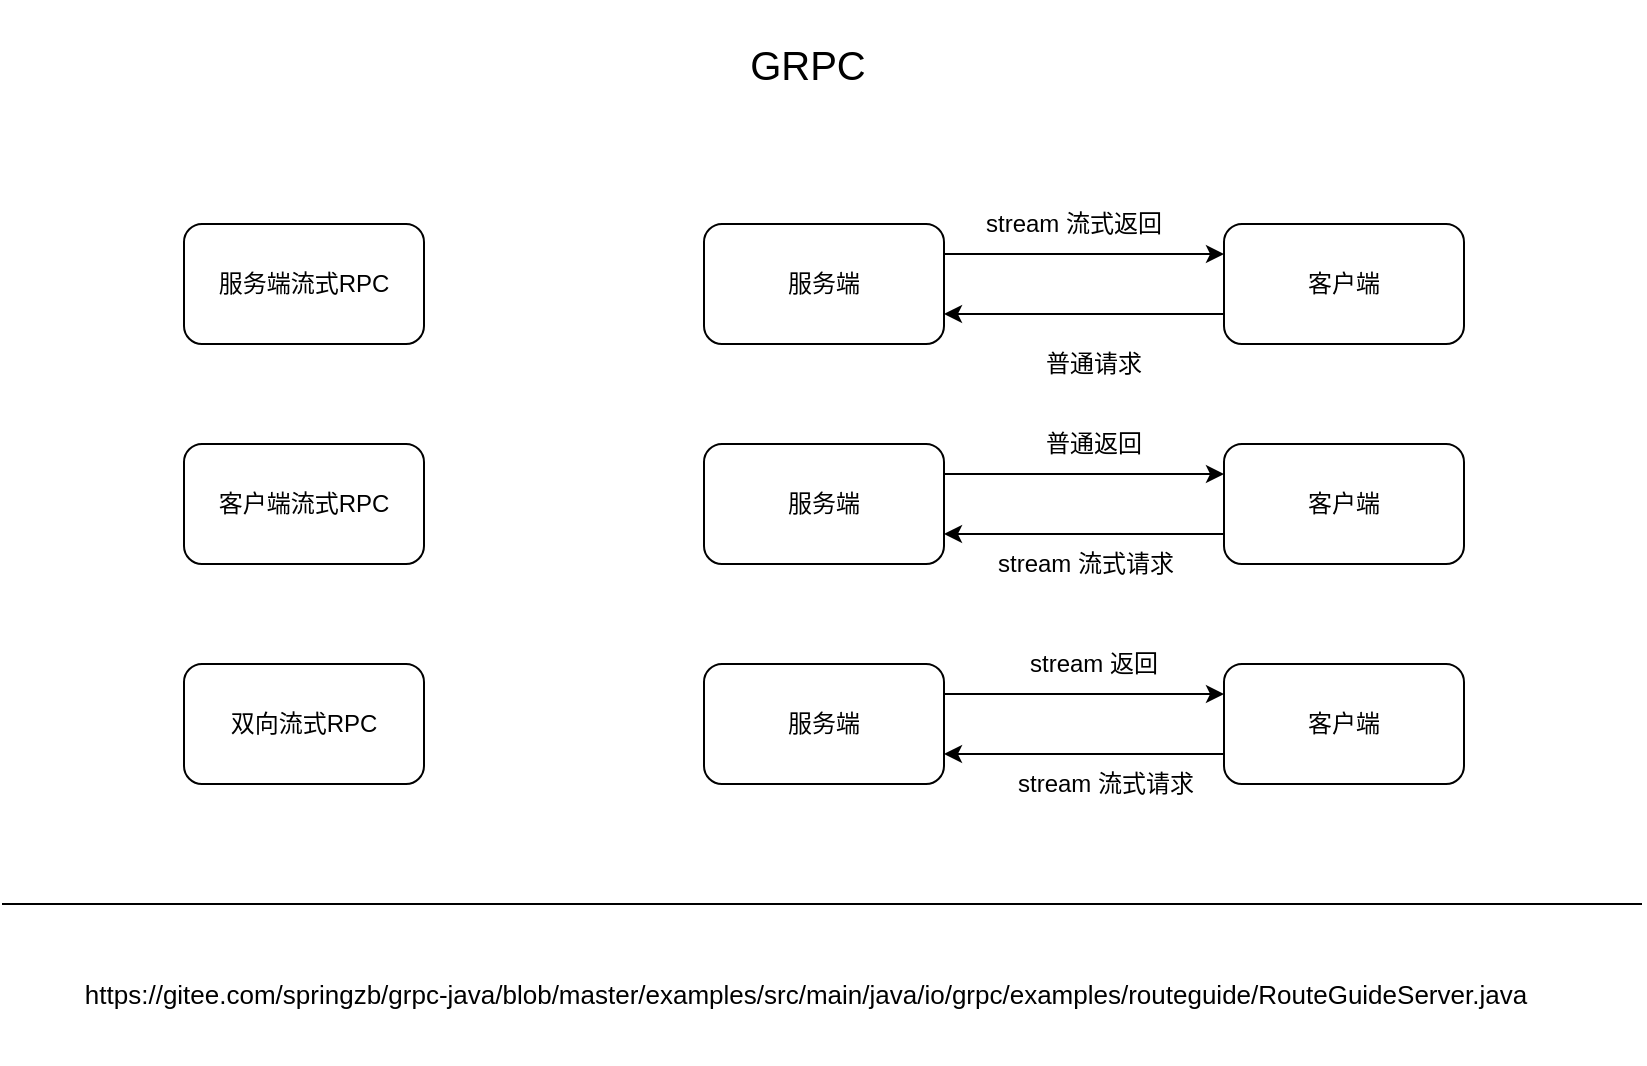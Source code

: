 <mxfile version="14.4.9" type="github">
  <diagram id="2DmRVyYwfNASdT6m3vqB" name="Page-1">
    <mxGraphModel dx="1422" dy="762" grid="1" gridSize="10" guides="1" tooltips="1" connect="1" arrows="1" fold="1" page="1" pageScale="1" pageWidth="827" pageHeight="1169" math="0" shadow="0">
      <root>
        <mxCell id="0" />
        <mxCell id="1" parent="0" />
        <mxCell id="-cJjoUevUKE6hkhvj7XW-1" value="服务端流式RPC" style="rounded=1;whiteSpace=wrap;html=1;" vertex="1" parent="1">
          <mxGeometry x="94" y="120" width="120" height="60" as="geometry" />
        </mxCell>
        <mxCell id="-cJjoUevUKE6hkhvj7XW-4" style="edgeStyle=orthogonalEdgeStyle;rounded=0;orthogonalLoop=1;jettySize=auto;html=1;exitX=1;exitY=0.25;exitDx=0;exitDy=0;entryX=0;entryY=0.25;entryDx=0;entryDy=0;" edge="1" parent="1" source="-cJjoUevUKE6hkhvj7XW-2" target="-cJjoUevUKE6hkhvj7XW-3">
          <mxGeometry relative="1" as="geometry" />
        </mxCell>
        <mxCell id="-cJjoUevUKE6hkhvj7XW-2" value="服务端" style="rounded=1;whiteSpace=wrap;html=1;" vertex="1" parent="1">
          <mxGeometry x="354" y="120" width="120" height="60" as="geometry" />
        </mxCell>
        <mxCell id="-cJjoUevUKE6hkhvj7XW-5" style="edgeStyle=orthogonalEdgeStyle;rounded=0;orthogonalLoop=1;jettySize=auto;html=1;exitX=0;exitY=0.75;exitDx=0;exitDy=0;entryX=1;entryY=0.75;entryDx=0;entryDy=0;" edge="1" parent="1" source="-cJjoUevUKE6hkhvj7XW-3" target="-cJjoUevUKE6hkhvj7XW-2">
          <mxGeometry relative="1" as="geometry" />
        </mxCell>
        <mxCell id="-cJjoUevUKE6hkhvj7XW-3" value="客户端" style="rounded=1;whiteSpace=wrap;html=1;" vertex="1" parent="1">
          <mxGeometry x="614" y="120" width="120" height="60" as="geometry" />
        </mxCell>
        <mxCell id="-cJjoUevUKE6hkhvj7XW-7" value="普通请求" style="text;html=1;strokeColor=none;fillColor=none;align=center;verticalAlign=middle;whiteSpace=wrap;rounded=0;" vertex="1" parent="1">
          <mxGeometry x="514" y="180" width="70" height="20" as="geometry" />
        </mxCell>
        <mxCell id="-cJjoUevUKE6hkhvj7XW-8" value="stream 流式返回" style="text;html=1;strokeColor=none;fillColor=none;align=center;verticalAlign=middle;whiteSpace=wrap;rounded=0;" vertex="1" parent="1">
          <mxGeometry x="484" y="110" width="110" height="20" as="geometry" />
        </mxCell>
        <mxCell id="-cJjoUevUKE6hkhvj7XW-9" value="&lt;p style=&quot;line-height: 120% ; font-size: 20px&quot;&gt;GRPC&lt;/p&gt;" style="text;html=1;strokeColor=none;fillColor=none;align=center;verticalAlign=middle;whiteSpace=wrap;rounded=0;" vertex="1" parent="1">
          <mxGeometry x="338" y="20" width="136" height="40" as="geometry" />
        </mxCell>
        <mxCell id="-cJjoUevUKE6hkhvj7XW-11" value="客户端流式RPC" style="rounded=1;whiteSpace=wrap;html=1;" vertex="1" parent="1">
          <mxGeometry x="94" y="230" width="120" height="60" as="geometry" />
        </mxCell>
        <mxCell id="-cJjoUevUKE6hkhvj7XW-31" style="edgeStyle=orthogonalEdgeStyle;rounded=0;orthogonalLoop=1;jettySize=auto;html=1;exitX=1;exitY=0.25;exitDx=0;exitDy=0;entryX=0;entryY=0.25;entryDx=0;entryDy=0;" edge="1" parent="1" source="-cJjoUevUKE6hkhvj7XW-13" target="-cJjoUevUKE6hkhvj7XW-15">
          <mxGeometry relative="1" as="geometry" />
        </mxCell>
        <mxCell id="-cJjoUevUKE6hkhvj7XW-13" value="服务端" style="rounded=1;whiteSpace=wrap;html=1;" vertex="1" parent="1">
          <mxGeometry x="354" y="230" width="120" height="60" as="geometry" />
        </mxCell>
        <mxCell id="-cJjoUevUKE6hkhvj7XW-32" style="edgeStyle=orthogonalEdgeStyle;rounded=0;orthogonalLoop=1;jettySize=auto;html=1;exitX=0;exitY=0.75;exitDx=0;exitDy=0;entryX=1;entryY=0.75;entryDx=0;entryDy=0;" edge="1" parent="1" source="-cJjoUevUKE6hkhvj7XW-15" target="-cJjoUevUKE6hkhvj7XW-13">
          <mxGeometry relative="1" as="geometry" />
        </mxCell>
        <mxCell id="-cJjoUevUKE6hkhvj7XW-15" value="客户端" style="rounded=1;whiteSpace=wrap;html=1;" vertex="1" parent="1">
          <mxGeometry x="614" y="230" width="120" height="60" as="geometry" />
        </mxCell>
        <mxCell id="-cJjoUevUKE6hkhvj7XW-16" value="普通返回" style="text;html=1;strokeColor=none;fillColor=none;align=center;verticalAlign=middle;whiteSpace=wrap;rounded=0;" vertex="1" parent="1">
          <mxGeometry x="514" y="220" width="70" height="20" as="geometry" />
        </mxCell>
        <mxCell id="-cJjoUevUKE6hkhvj7XW-17" value="stream 流式请求" style="text;html=1;strokeColor=none;fillColor=none;align=center;verticalAlign=middle;whiteSpace=wrap;rounded=0;" vertex="1" parent="1">
          <mxGeometry x="490" y="280" width="110" height="20" as="geometry" />
        </mxCell>
        <mxCell id="-cJjoUevUKE6hkhvj7XW-18" value="双向流式RPC" style="rounded=1;whiteSpace=wrap;html=1;" vertex="1" parent="1">
          <mxGeometry x="94" y="340" width="120" height="60" as="geometry" />
        </mxCell>
        <mxCell id="-cJjoUevUKE6hkhvj7XW-19" style="edgeStyle=orthogonalEdgeStyle;rounded=0;orthogonalLoop=1;jettySize=auto;html=1;exitX=1;exitY=0.25;exitDx=0;exitDy=0;entryX=0;entryY=0.25;entryDx=0;entryDy=0;" edge="1" parent="1" source="-cJjoUevUKE6hkhvj7XW-20" target="-cJjoUevUKE6hkhvj7XW-22">
          <mxGeometry relative="1" as="geometry" />
        </mxCell>
        <mxCell id="-cJjoUevUKE6hkhvj7XW-20" value="服务端" style="rounded=1;whiteSpace=wrap;html=1;" vertex="1" parent="1">
          <mxGeometry x="354" y="340" width="120" height="60" as="geometry" />
        </mxCell>
        <mxCell id="-cJjoUevUKE6hkhvj7XW-21" style="edgeStyle=orthogonalEdgeStyle;rounded=0;orthogonalLoop=1;jettySize=auto;html=1;exitX=0;exitY=0.75;exitDx=0;exitDy=0;entryX=1;entryY=0.75;entryDx=0;entryDy=0;" edge="1" parent="1" source="-cJjoUevUKE6hkhvj7XW-22" target="-cJjoUevUKE6hkhvj7XW-20">
          <mxGeometry relative="1" as="geometry" />
        </mxCell>
        <mxCell id="-cJjoUevUKE6hkhvj7XW-22" value="客户端" style="rounded=1;whiteSpace=wrap;html=1;" vertex="1" parent="1">
          <mxGeometry x="614" y="340" width="120" height="60" as="geometry" />
        </mxCell>
        <mxCell id="-cJjoUevUKE6hkhvj7XW-23" value="stream 返回" style="text;html=1;strokeColor=none;fillColor=none;align=center;verticalAlign=middle;whiteSpace=wrap;rounded=0;" vertex="1" parent="1">
          <mxGeometry x="514" y="330" width="70" height="20" as="geometry" />
        </mxCell>
        <mxCell id="-cJjoUevUKE6hkhvj7XW-24" value="stream 流式请求" style="text;html=1;strokeColor=none;fillColor=none;align=center;verticalAlign=middle;whiteSpace=wrap;rounded=0;" vertex="1" parent="1">
          <mxGeometry x="500" y="390" width="110" height="20" as="geometry" />
        </mxCell>
        <mxCell id="-cJjoUevUKE6hkhvj7XW-28" value="" style="endArrow=none;html=1;" edge="1" parent="1">
          <mxGeometry width="50" height="50" relative="1" as="geometry">
            <mxPoint x="3" y="460" as="sourcePoint" />
            <mxPoint x="823" y="460" as="targetPoint" />
          </mxGeometry>
        </mxCell>
        <mxCell id="-cJjoUevUKE6hkhvj7XW-33" value="&lt;font style=&quot;font-size: 13px&quot;&gt;https://gitee.com/springzb/grpc-java/blob/master/examples/src/main/java/io/grpc/examples/routeguide/RouteGuideServer.java&lt;/font&gt;" style="text;html=1;strokeColor=none;fillColor=none;align=center;verticalAlign=middle;whiteSpace=wrap;rounded=0;" vertex="1" parent="1">
          <mxGeometry x="10" y="470" width="790" height="70" as="geometry" />
        </mxCell>
      </root>
    </mxGraphModel>
  </diagram>
</mxfile>

